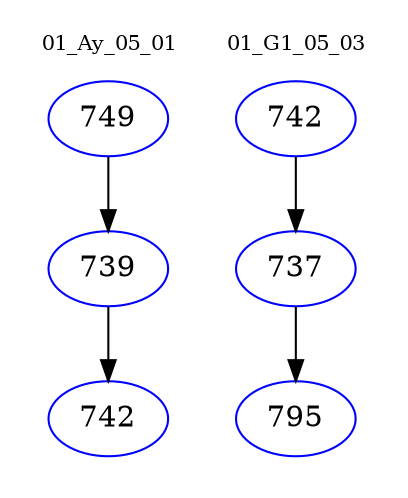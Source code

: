 digraph{
subgraph cluster_0 {
color = white
label = "01_Ay_05_01";
fontsize=10;
T0_749 [label="749", color="blue"]
T0_749 -> T0_739 [color="black"]
T0_739 [label="739", color="blue"]
T0_739 -> T0_742 [color="black"]
T0_742 [label="742", color="blue"]
}
subgraph cluster_1 {
color = white
label = "01_G1_05_03";
fontsize=10;
T1_742 [label="742", color="blue"]
T1_742 -> T1_737 [color="black"]
T1_737 [label="737", color="blue"]
T1_737 -> T1_795 [color="black"]
T1_795 [label="795", color="blue"]
}
}
